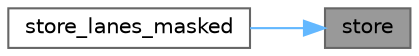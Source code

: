 digraph "store"
{
 // LATEX_PDF_SIZE
  bgcolor="transparent";
  edge [fontname=Helvetica,fontsize=10,labelfontname=Helvetica,labelfontsize=10];
  node [fontname=Helvetica,fontsize=10,shape=box,height=0.2,width=0.4];
  rankdir="RL";
  Node1 [id="Node000001",label="store",height=0.2,width=0.4,color="gray40", fillcolor="grey60", style="filled", fontcolor="black",tooltip="Store a vector to an unaligned memory address."];
  Node1 -> Node2 [id="edge1_Node000001_Node000002",dir="back",color="steelblue1",style="solid",tooltip=" "];
  Node2 [id="Node000002",label="store_lanes_masked",height=0.2,width=0.4,color="grey40", fillcolor="white", style="filled",URL="$astcenc__vecmathlib__none__4_8h.html#a06d81cde4f48428426ef009f341fdfbb",tooltip="Store a vector, skipping masked lanes."];
}
